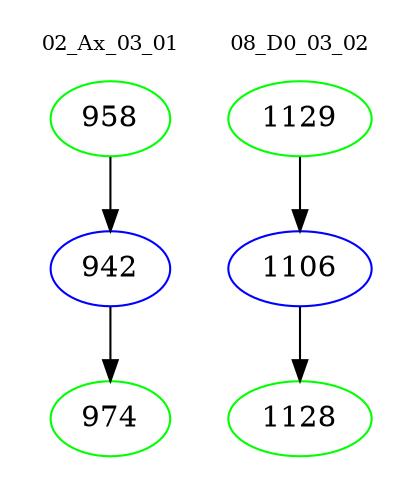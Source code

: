 digraph{
subgraph cluster_0 {
color = white
label = "02_Ax_03_01";
fontsize=10;
T0_958 [label="958", color="green"]
T0_958 -> T0_942 [color="black"]
T0_942 [label="942", color="blue"]
T0_942 -> T0_974 [color="black"]
T0_974 [label="974", color="green"]
}
subgraph cluster_1 {
color = white
label = "08_D0_03_02";
fontsize=10;
T1_1129 [label="1129", color="green"]
T1_1129 -> T1_1106 [color="black"]
T1_1106 [label="1106", color="blue"]
T1_1106 -> T1_1128 [color="black"]
T1_1128 [label="1128", color="green"]
}
}

